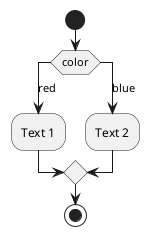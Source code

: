 {
  "sha1": "ly068z97jocerz0m5i96g5ka4owt0wl",
  "insertion": {
    "when": "2024-06-03T18:59:34.658Z",
    "url": "https://github.com/plantuml/plantuml/issues/180",
    "user": "plantuml@gmail.com"
  }
}
@startuml
start
switch (color)
case (red)
  :Text 1;
case (blue)
  :Text 2;
endswitch
stop
@enduml
